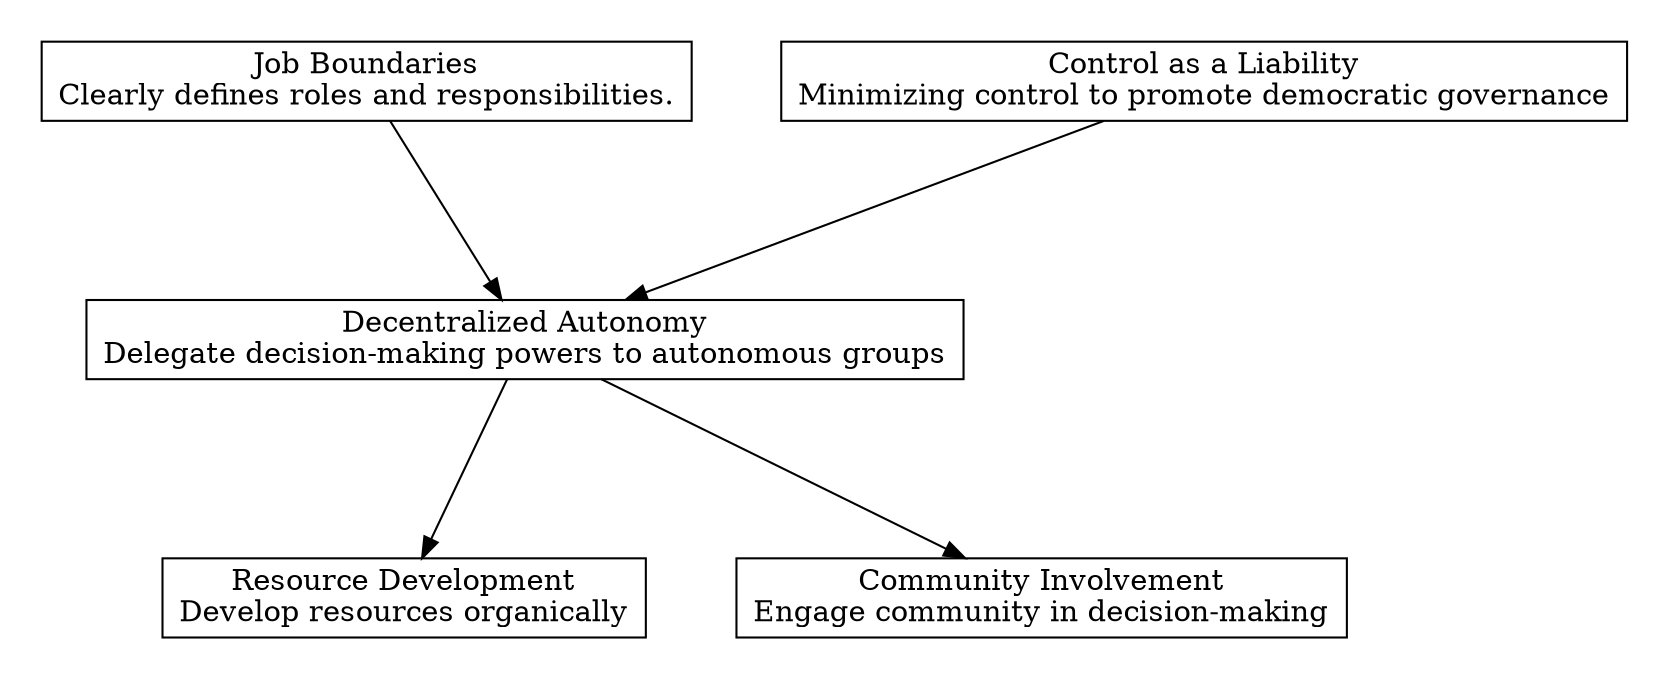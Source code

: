 digraph "" {
	graph [nodesep=0.6,
		rankdir=TB,
		ranksep=1.2
	];
	node [label="\N",
		shape=box
	];
	subgraph cluster_predecessors {
		graph [rank=max,
			style=invis
		];
		"Control as a Liability"	[label="Control as a Liability\nMinimizing control to promote democratic governance"];
		"Job Boundaries"	[label="Job Boundaries\nClearly defines roles and responsibilities."];
	}
	subgraph cluster_descendants {
		graph [rank=min,
			style=invis
		];
		"Community Involvement"	[label="Community Involvement\nEngage community in decision-making"];
		"Resource Development"	[label="Resource Development\nDevelop resources organically"];
	}
	"Decentralized Autonomy"	[label="Decentralized Autonomy\nDelegate decision-making powers to autonomous groups"];
	"Decentralized Autonomy" -> "Community Involvement";
	"Decentralized Autonomy" -> "Resource Development";
	"Control as a Liability" -> "Decentralized Autonomy";
	"Job Boundaries" -> "Decentralized Autonomy";
}
